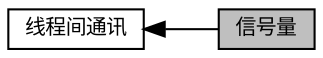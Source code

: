 digraph "信号量"
{
  edge [fontname="FreeSans.ttf",fontsize="10",labelfontname="FreeSans.ttf",labelfontsize="10"];
  node [fontname="FreeSans.ttf",fontsize="10",shape=record];
  rankdir=LR;
  Node0 [label="信号量",height=0.2,width=0.4,color="black", fillcolor="grey75", style="filled", fontcolor="black"];
  Node1 [label="线程间通讯",height=0.2,width=0.4,color="black", fillcolor="white", style="filled",URL="$group___i_p_c.html",tooltip="线程间通讯 "];
  Node1->Node0 [shape=plaintext, dir="back", style="solid"];
}
